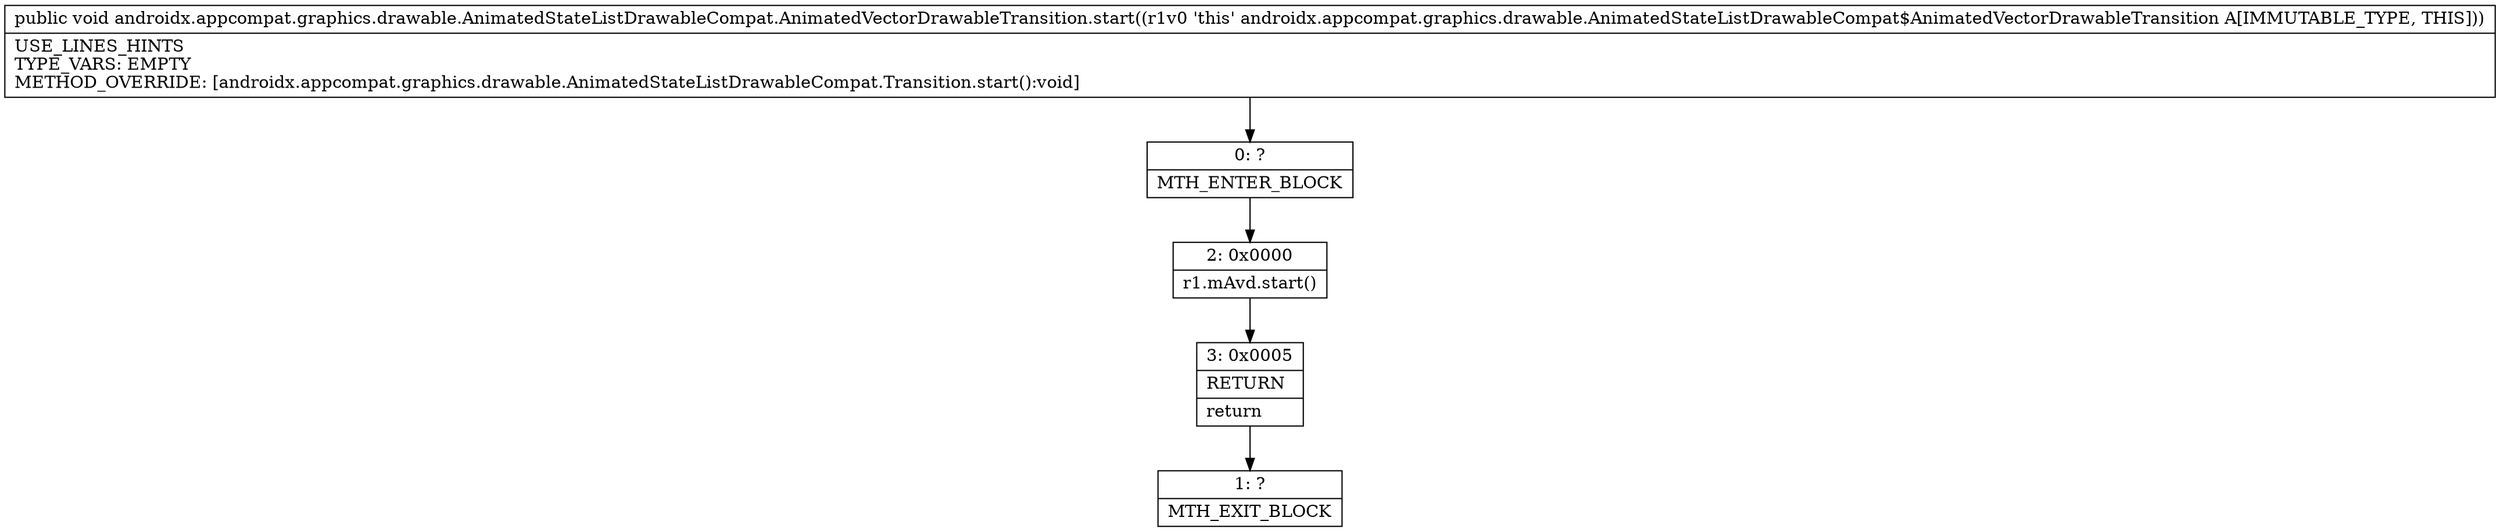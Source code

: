 digraph "CFG forandroidx.appcompat.graphics.drawable.AnimatedStateListDrawableCompat.AnimatedVectorDrawableTransition.start()V" {
Node_0 [shape=record,label="{0\:\ ?|MTH_ENTER_BLOCK\l}"];
Node_2 [shape=record,label="{2\:\ 0x0000|r1.mAvd.start()\l}"];
Node_3 [shape=record,label="{3\:\ 0x0005|RETURN\l|return\l}"];
Node_1 [shape=record,label="{1\:\ ?|MTH_EXIT_BLOCK\l}"];
MethodNode[shape=record,label="{public void androidx.appcompat.graphics.drawable.AnimatedStateListDrawableCompat.AnimatedVectorDrawableTransition.start((r1v0 'this' androidx.appcompat.graphics.drawable.AnimatedStateListDrawableCompat$AnimatedVectorDrawableTransition A[IMMUTABLE_TYPE, THIS]))  | USE_LINES_HINTS\lTYPE_VARS: EMPTY\lMETHOD_OVERRIDE: [androidx.appcompat.graphics.drawable.AnimatedStateListDrawableCompat.Transition.start():void]\l}"];
MethodNode -> Node_0;Node_0 -> Node_2;
Node_2 -> Node_3;
Node_3 -> Node_1;
}

